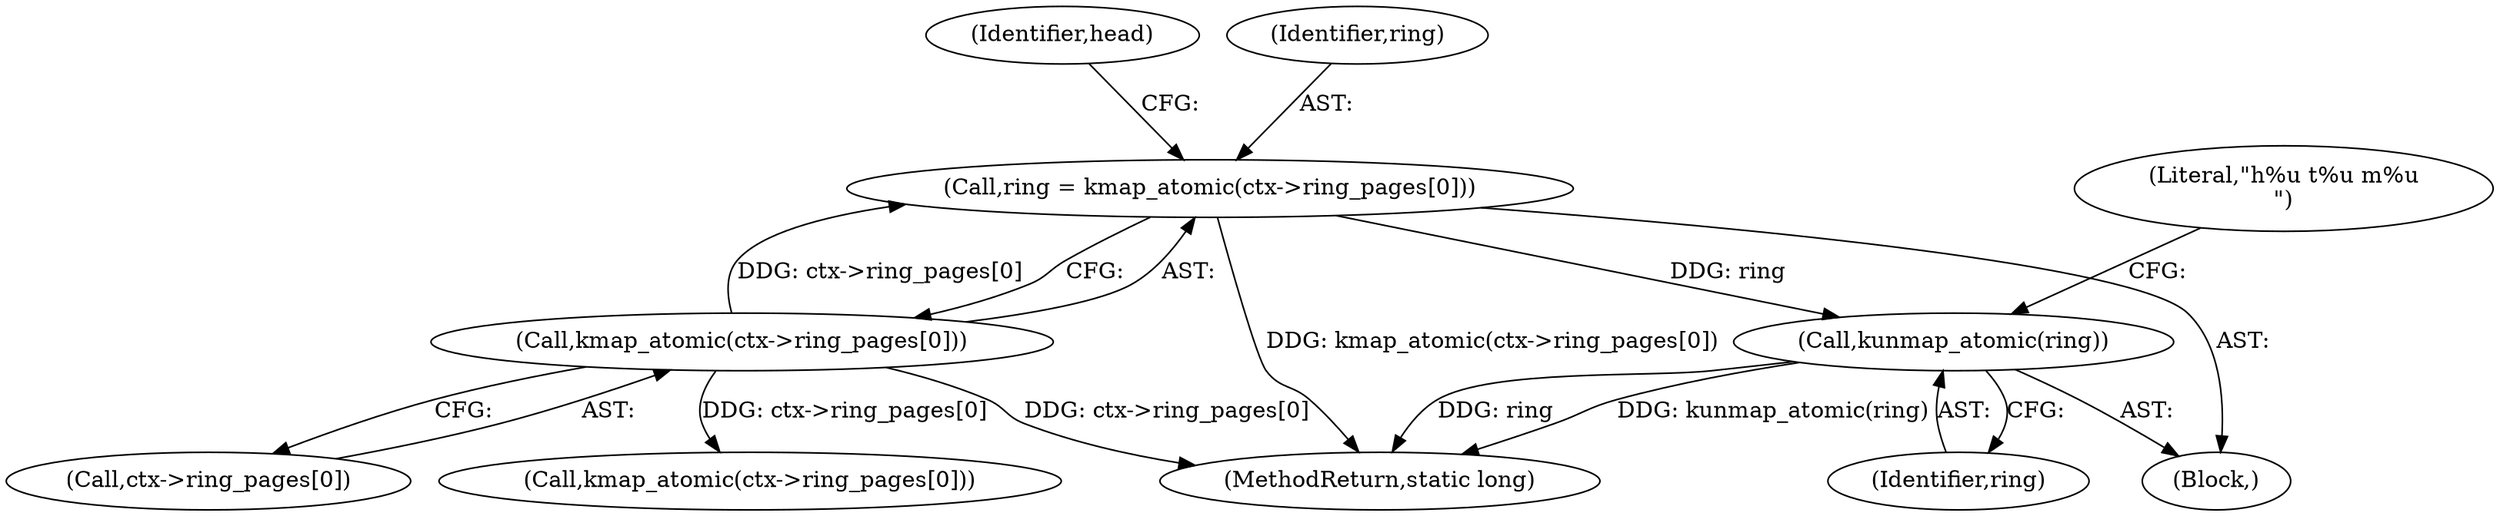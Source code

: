 digraph "0_linux_edfbbf388f293d70bf4b7c0bc38774d05e6f711a@pointer" {
"1000120" [label="(Call,ring = kmap_atomic(ctx->ring_pages[0]))"];
"1000122" [label="(Call,kmap_atomic(ctx->ring_pages[0]))"];
"1000138" [label="(Call,kunmap_atomic(ring))"];
"1000129" [label="(Identifier,head)"];
"1000138" [label="(Call,kunmap_atomic(ring))"];
"1000121" [label="(Identifier,ring)"];
"1000122" [label="(Call,kmap_atomic(ctx->ring_pages[0]))"];
"1000123" [label="(Call,ctx->ring_pages[0])"];
"1000285" [label="(MethodReturn,static long)"];
"1000139" [label="(Identifier,ring)"];
"1000253" [label="(Call,kmap_atomic(ctx->ring_pages[0]))"];
"1000141" [label="(Literal,\"h%u t%u m%u\n\")"];
"1000105" [label="(Block,)"];
"1000120" [label="(Call,ring = kmap_atomic(ctx->ring_pages[0]))"];
"1000120" -> "1000105"  [label="AST: "];
"1000120" -> "1000122"  [label="CFG: "];
"1000121" -> "1000120"  [label="AST: "];
"1000122" -> "1000120"  [label="AST: "];
"1000129" -> "1000120"  [label="CFG: "];
"1000120" -> "1000285"  [label="DDG: kmap_atomic(ctx->ring_pages[0])"];
"1000122" -> "1000120"  [label="DDG: ctx->ring_pages[0]"];
"1000120" -> "1000138"  [label="DDG: ring"];
"1000122" -> "1000123"  [label="CFG: "];
"1000123" -> "1000122"  [label="AST: "];
"1000122" -> "1000285"  [label="DDG: ctx->ring_pages[0]"];
"1000122" -> "1000253"  [label="DDG: ctx->ring_pages[0]"];
"1000138" -> "1000105"  [label="AST: "];
"1000138" -> "1000139"  [label="CFG: "];
"1000139" -> "1000138"  [label="AST: "];
"1000141" -> "1000138"  [label="CFG: "];
"1000138" -> "1000285"  [label="DDG: ring"];
"1000138" -> "1000285"  [label="DDG: kunmap_atomic(ring)"];
}
